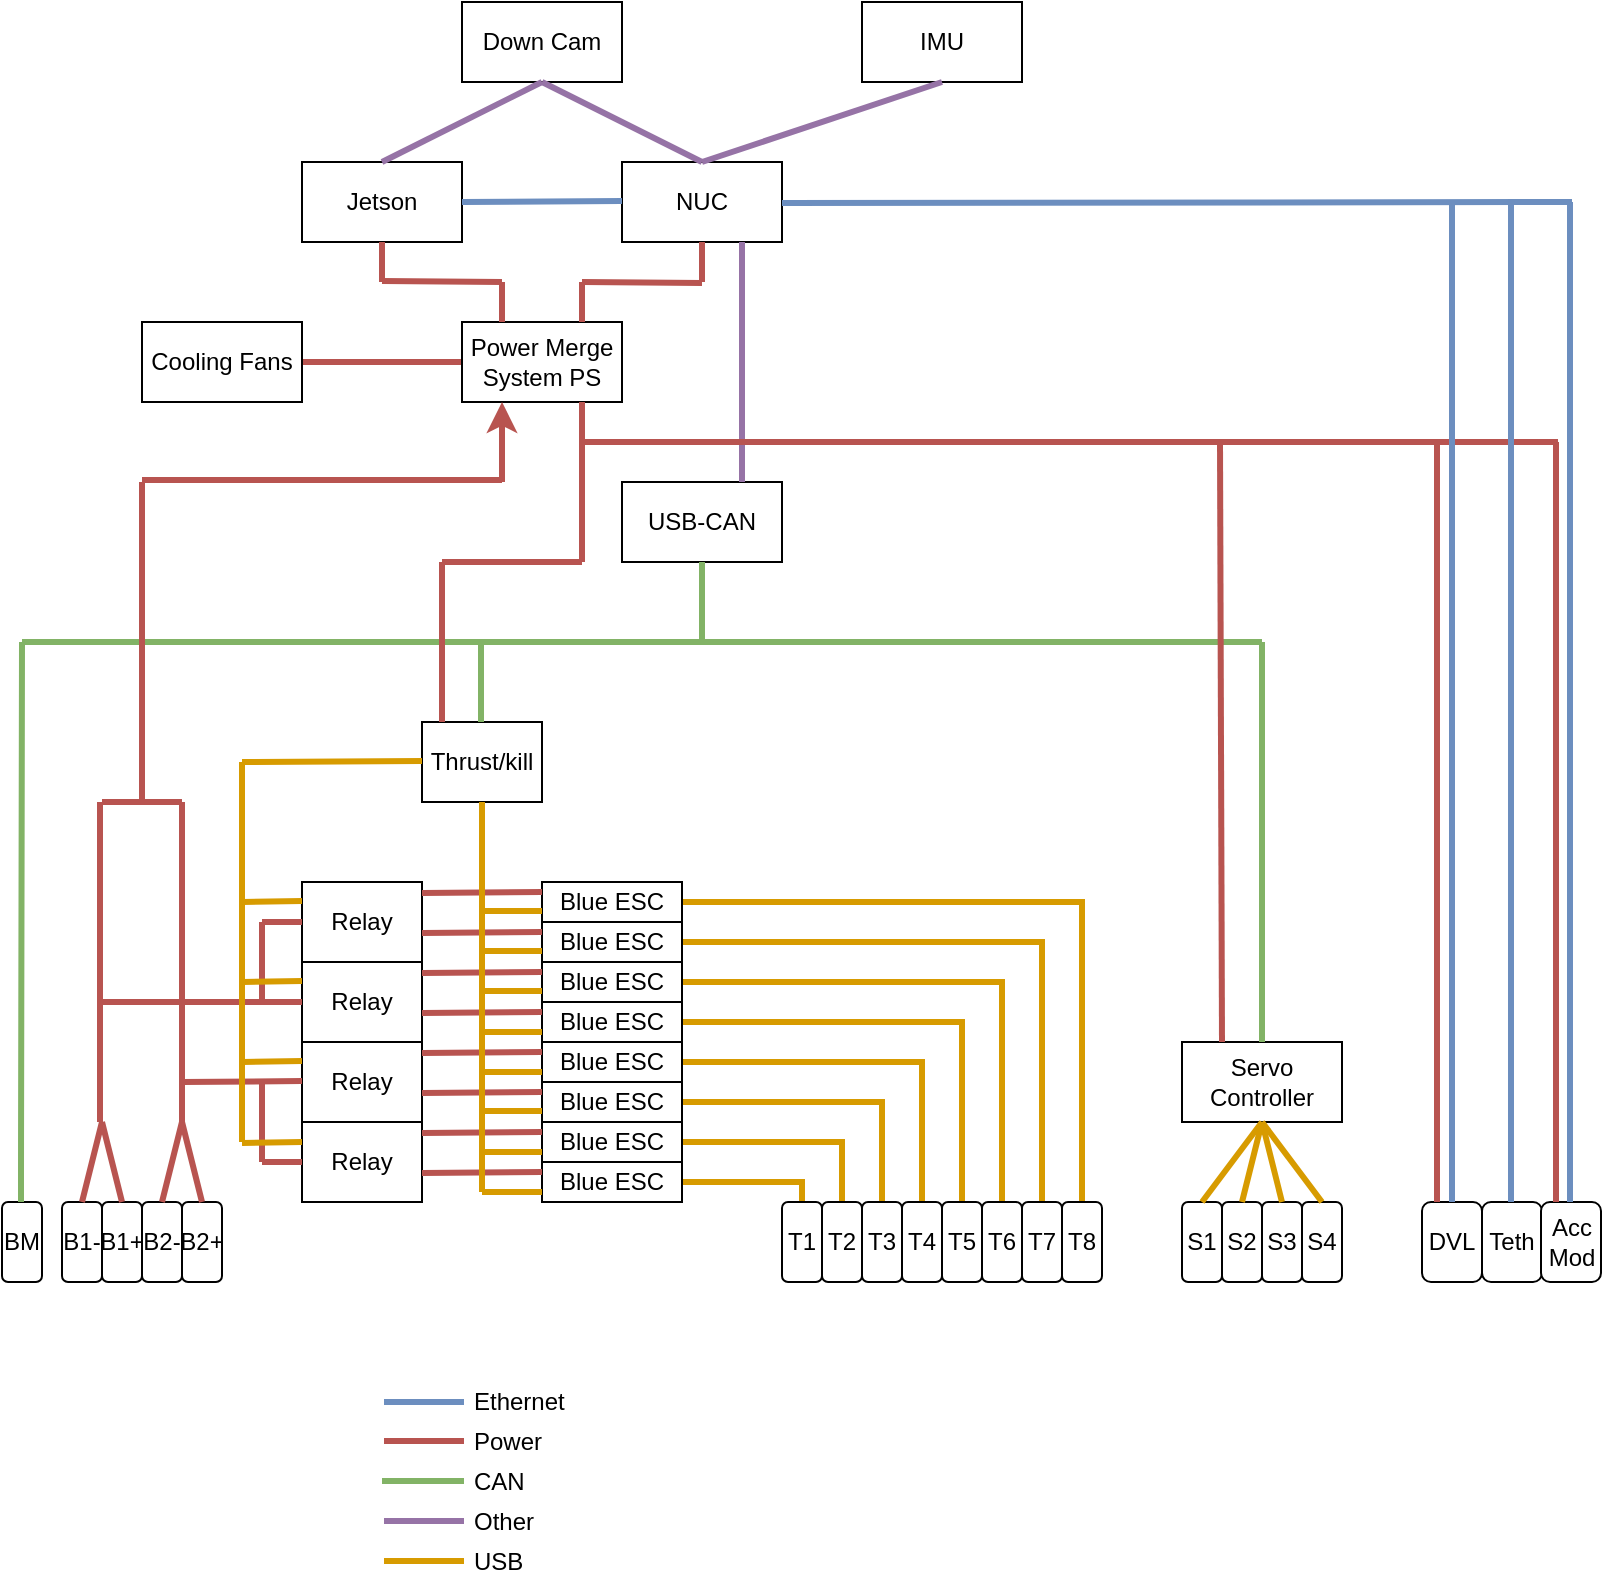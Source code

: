 <mxfile version="13.1.3" type="google"><diagram id="OiIy0upOiKyugClBiHD4" name="Page-1"><mxGraphModel dx="1422" dy="794" grid="1" gridSize="10" guides="1" tooltips="1" connect="1" arrows="1" fold="1" page="1" pageScale="1" pageWidth="850" pageHeight="1100" math="0" shadow="0"><root><mxCell id="0"/><mxCell id="1" parent="0"/><mxCell id="if-z4j4gBJ5tta3ARpab-1" value="NUC" style="rounded=0;whiteSpace=wrap;html=1;" parent="1" vertex="1"><mxGeometry x="360" y="120" width="80" height="40" as="geometry"/></mxCell><mxCell id="if-z4j4gBJ5tta3ARpab-2" value="Jetson" style="rounded=0;whiteSpace=wrap;html=1;" parent="1" vertex="1"><mxGeometry x="200" y="120" width="80" height="40" as="geometry"/></mxCell><mxCell id="if-z4j4gBJ5tta3ARpab-156" style="edgeStyle=orthogonalEdgeStyle;rounded=0;orthogonalLoop=1;jettySize=auto;html=1;exitX=0;exitY=0.5;exitDx=0;exitDy=0;entryX=1;entryY=0.5;entryDx=0;entryDy=0;endArrow=none;endFill=0;strokeWidth=3;fillColor=#f8cecc;strokeColor=#b85450;" parent="1" source="if-z4j4gBJ5tta3ARpab-3" target="if-z4j4gBJ5tta3ARpab-155" edge="1"><mxGeometry relative="1" as="geometry"/></mxCell><mxCell id="if-z4j4gBJ5tta3ARpab-3" value="Power Merge&lt;br&gt;System PS" style="rounded=0;whiteSpace=wrap;html=1;" parent="1" vertex="1"><mxGeometry x="280" y="200" width="80" height="40" as="geometry"/></mxCell><mxCell id="if-z4j4gBJ5tta3ARpab-5" value="Relay" style="rounded=0;whiteSpace=wrap;html=1;" parent="1" vertex="1"><mxGeometry x="200" y="520" width="60" height="40" as="geometry"/></mxCell><mxCell id="if-z4j4gBJ5tta3ARpab-6" value="Relay" style="rounded=0;whiteSpace=wrap;html=1;" parent="1" vertex="1"><mxGeometry x="200" y="560" width="60" height="40" as="geometry"/></mxCell><mxCell id="if-z4j4gBJ5tta3ARpab-7" value="Relay" style="rounded=0;whiteSpace=wrap;html=1;" parent="1" vertex="1"><mxGeometry x="200" y="480" width="60" height="40" as="geometry"/></mxCell><mxCell id="if-z4j4gBJ5tta3ARpab-8" value="Relay" style="rounded=0;whiteSpace=wrap;html=1;" parent="1" vertex="1"><mxGeometry x="200" y="600" width="60" height="40" as="geometry"/></mxCell><mxCell id="if-z4j4gBJ5tta3ARpab-142" style="edgeStyle=orthogonalEdgeStyle;rounded=0;orthogonalLoop=1;jettySize=auto;html=1;exitX=1;exitY=0.5;exitDx=0;exitDy=0;entryX=0.5;entryY=0;entryDx=0;entryDy=0;strokeWidth=3;endArrow=none;endFill=0;fillColor=#ffe6cc;strokeColor=#d79b00;" parent="1" source="if-z4j4gBJ5tta3ARpab-16" target="if-z4j4gBJ5tta3ARpab-47" edge="1"><mxGeometry relative="1" as="geometry"/></mxCell><mxCell id="if-z4j4gBJ5tta3ARpab-16" value="Blue ESC" style="rounded=0;whiteSpace=wrap;html=1;" parent="1" vertex="1"><mxGeometry x="320" y="480" width="70" height="20" as="geometry"/></mxCell><mxCell id="if-z4j4gBJ5tta3ARpab-17" value="IMU" style="rounded=0;whiteSpace=wrap;html=1;" parent="1" vertex="1"><mxGeometry x="480" y="40" width="80" height="40" as="geometry"/></mxCell><mxCell id="if-z4j4gBJ5tta3ARpab-18" value="Thrust/kill" style="rounded=0;whiteSpace=wrap;html=1;" parent="1" vertex="1"><mxGeometry x="260" y="400" width="60" height="40" as="geometry"/></mxCell><mxCell id="if-z4j4gBJ5tta3ARpab-19" value="USB-CAN" style="rounded=0;whiteSpace=wrap;html=1;" parent="1" vertex="1"><mxGeometry x="360" y="280" width="80" height="40" as="geometry"/></mxCell><mxCell id="if-z4j4gBJ5tta3ARpab-20" value="Servo Controller" style="rounded=0;whiteSpace=wrap;html=1;" parent="1" vertex="1"><mxGeometry x="640" y="560" width="80" height="40" as="geometry"/></mxCell><mxCell id="if-z4j4gBJ5tta3ARpab-25" value="Down Cam" style="rounded=0;whiteSpace=wrap;html=1;" parent="1" vertex="1"><mxGeometry x="280" y="40" width="80" height="40" as="geometry"/></mxCell><mxCell id="if-z4j4gBJ5tta3ARpab-26" value="B1-" style="rounded=1;whiteSpace=wrap;html=1;" parent="1" vertex="1"><mxGeometry x="80" y="640" width="20" height="40" as="geometry"/></mxCell><mxCell id="if-z4j4gBJ5tta3ARpab-27" value="B1+" style="rounded=1;whiteSpace=wrap;html=1;" parent="1" vertex="1"><mxGeometry x="100" y="640" width="20" height="40" as="geometry"/></mxCell><mxCell id="if-z4j4gBJ5tta3ARpab-28" value="B2-" style="rounded=1;whiteSpace=wrap;html=1;" parent="1" vertex="1"><mxGeometry x="120" y="640" width="20" height="40" as="geometry"/></mxCell><mxCell id="if-z4j4gBJ5tta3ARpab-29" value="B2+" style="rounded=1;whiteSpace=wrap;html=1;" parent="1" vertex="1"><mxGeometry x="140" y="640" width="20" height="40" as="geometry"/></mxCell><mxCell id="if-z4j4gBJ5tta3ARpab-143" style="edgeStyle=orthogonalEdgeStyle;rounded=0;orthogonalLoop=1;jettySize=auto;html=1;exitX=1;exitY=0.5;exitDx=0;exitDy=0;entryX=0.5;entryY=0;entryDx=0;entryDy=0;endArrow=none;endFill=0;strokeWidth=3;fillColor=#ffe6cc;strokeColor=#d79b00;" parent="1" source="if-z4j4gBJ5tta3ARpab-30" target="if-z4j4gBJ5tta3ARpab-46" edge="1"><mxGeometry relative="1" as="geometry"/></mxCell><mxCell id="if-z4j4gBJ5tta3ARpab-30" value="Blue ESC" style="rounded=0;whiteSpace=wrap;html=1;" parent="1" vertex="1"><mxGeometry x="320" y="500" width="70" height="20" as="geometry"/></mxCell><mxCell id="if-z4j4gBJ5tta3ARpab-144" style="edgeStyle=orthogonalEdgeStyle;rounded=0;orthogonalLoop=1;jettySize=auto;html=1;exitX=1;exitY=0.5;exitDx=0;exitDy=0;entryX=0.5;entryY=0;entryDx=0;entryDy=0;endArrow=none;endFill=0;strokeWidth=3;fillColor=#ffe6cc;strokeColor=#d79b00;" parent="1" source="if-z4j4gBJ5tta3ARpab-31" target="if-z4j4gBJ5tta3ARpab-45" edge="1"><mxGeometry relative="1" as="geometry"/></mxCell><mxCell id="if-z4j4gBJ5tta3ARpab-31" value="Blue ESC" style="rounded=0;whiteSpace=wrap;html=1;" parent="1" vertex="1"><mxGeometry x="320" y="520" width="70" height="20" as="geometry"/></mxCell><mxCell id="if-z4j4gBJ5tta3ARpab-145" style="edgeStyle=orthogonalEdgeStyle;rounded=0;orthogonalLoop=1;jettySize=auto;html=1;exitX=1;exitY=0.5;exitDx=0;exitDy=0;entryX=0.5;entryY=0;entryDx=0;entryDy=0;endArrow=none;endFill=0;strokeWidth=3;fillColor=#ffe6cc;strokeColor=#d79b00;" parent="1" source="if-z4j4gBJ5tta3ARpab-32" target="if-z4j4gBJ5tta3ARpab-44" edge="1"><mxGeometry relative="1" as="geometry"/></mxCell><mxCell id="if-z4j4gBJ5tta3ARpab-32" value="Blue ESC" style="rounded=0;whiteSpace=wrap;html=1;" parent="1" vertex="1"><mxGeometry x="320" y="540" width="70" height="20" as="geometry"/></mxCell><mxCell id="if-z4j4gBJ5tta3ARpab-146" style="edgeStyle=orthogonalEdgeStyle;rounded=0;orthogonalLoop=1;jettySize=auto;html=1;exitX=1;exitY=0.5;exitDx=0;exitDy=0;entryX=0.5;entryY=0;entryDx=0;entryDy=0;endArrow=none;endFill=0;strokeWidth=3;fillColor=#ffe6cc;strokeColor=#d79b00;" parent="1" source="if-z4j4gBJ5tta3ARpab-33" target="if-z4j4gBJ5tta3ARpab-43" edge="1"><mxGeometry relative="1" as="geometry"/></mxCell><mxCell id="if-z4j4gBJ5tta3ARpab-33" value="Blue ESC" style="rounded=0;whiteSpace=wrap;html=1;" parent="1" vertex="1"><mxGeometry x="320" y="560" width="70" height="20" as="geometry"/></mxCell><mxCell id="if-z4j4gBJ5tta3ARpab-147" style="edgeStyle=orthogonalEdgeStyle;rounded=0;orthogonalLoop=1;jettySize=auto;html=1;exitX=1;exitY=0.5;exitDx=0;exitDy=0;entryX=0.5;entryY=0;entryDx=0;entryDy=0;endArrow=none;endFill=0;strokeWidth=3;fillColor=#ffe6cc;strokeColor=#d79b00;" parent="1" source="if-z4j4gBJ5tta3ARpab-34" target="if-z4j4gBJ5tta3ARpab-42" edge="1"><mxGeometry relative="1" as="geometry"/></mxCell><mxCell id="if-z4j4gBJ5tta3ARpab-34" value="Blue ESC" style="rounded=0;whiteSpace=wrap;html=1;" parent="1" vertex="1"><mxGeometry x="320" y="580" width="70" height="20" as="geometry"/></mxCell><mxCell id="if-z4j4gBJ5tta3ARpab-148" style="edgeStyle=orthogonalEdgeStyle;rounded=0;orthogonalLoop=1;jettySize=auto;html=1;exitX=1;exitY=0.5;exitDx=0;exitDy=0;entryX=0.5;entryY=0;entryDx=0;entryDy=0;endArrow=none;endFill=0;strokeWidth=3;fillColor=#ffe6cc;strokeColor=#d79b00;" parent="1" source="if-z4j4gBJ5tta3ARpab-35" target="if-z4j4gBJ5tta3ARpab-41" edge="1"><mxGeometry relative="1" as="geometry"/></mxCell><mxCell id="if-z4j4gBJ5tta3ARpab-35" value="Blue ESC" style="rounded=0;whiteSpace=wrap;html=1;" parent="1" vertex="1"><mxGeometry x="320" y="600" width="70" height="20" as="geometry"/></mxCell><mxCell id="if-z4j4gBJ5tta3ARpab-149" style="edgeStyle=orthogonalEdgeStyle;rounded=0;orthogonalLoop=1;jettySize=auto;html=1;exitX=1;exitY=0.5;exitDx=0;exitDy=0;entryX=0.5;entryY=0;entryDx=0;entryDy=0;endArrow=none;endFill=0;strokeWidth=3;fillColor=#ffe6cc;strokeColor=#d79b00;" parent="1" source="if-z4j4gBJ5tta3ARpab-36" target="if-z4j4gBJ5tta3ARpab-37" edge="1"><mxGeometry relative="1" as="geometry"><Array as="points"><mxPoint x="450" y="630"/></Array></mxGeometry></mxCell><mxCell id="if-z4j4gBJ5tta3ARpab-36" value="Blue ESC" style="rounded=0;whiteSpace=wrap;html=1;" parent="1" vertex="1"><mxGeometry x="320" y="620" width="70" height="20" as="geometry"/></mxCell><mxCell id="if-z4j4gBJ5tta3ARpab-37" value="T1" style="rounded=1;whiteSpace=wrap;html=1;" parent="1" vertex="1"><mxGeometry x="440" y="640" width="20" height="40" as="geometry"/></mxCell><mxCell id="if-z4j4gBJ5tta3ARpab-41" value="T2" style="rounded=1;whiteSpace=wrap;html=1;" parent="1" vertex="1"><mxGeometry x="460" y="640" width="20" height="40" as="geometry"/></mxCell><mxCell id="if-z4j4gBJ5tta3ARpab-42" value="T3" style="rounded=1;whiteSpace=wrap;html=1;" parent="1" vertex="1"><mxGeometry x="480" y="640" width="20" height="40" as="geometry"/></mxCell><mxCell id="if-z4j4gBJ5tta3ARpab-43" value="T4" style="rounded=1;whiteSpace=wrap;html=1;" parent="1" vertex="1"><mxGeometry x="500" y="640" width="20" height="40" as="geometry"/></mxCell><mxCell id="if-z4j4gBJ5tta3ARpab-44" value="T5" style="rounded=1;whiteSpace=wrap;html=1;" parent="1" vertex="1"><mxGeometry x="520" y="640" width="20" height="40" as="geometry"/></mxCell><mxCell id="if-z4j4gBJ5tta3ARpab-45" value="T6" style="rounded=1;whiteSpace=wrap;html=1;" parent="1" vertex="1"><mxGeometry x="540" y="640" width="20" height="40" as="geometry"/></mxCell><mxCell id="if-z4j4gBJ5tta3ARpab-46" value="T7" style="rounded=1;whiteSpace=wrap;html=1;" parent="1" vertex="1"><mxGeometry x="560" y="640" width="20" height="40" as="geometry"/></mxCell><mxCell id="if-z4j4gBJ5tta3ARpab-47" value="T8" style="rounded=1;whiteSpace=wrap;html=1;" parent="1" vertex="1"><mxGeometry x="580" y="640" width="20" height="40" as="geometry"/></mxCell><mxCell id="if-z4j4gBJ5tta3ARpab-51" value="S1" style="rounded=1;whiteSpace=wrap;html=1;" parent="1" vertex="1"><mxGeometry x="640" y="640" width="20" height="40" as="geometry"/></mxCell><mxCell id="if-z4j4gBJ5tta3ARpab-52" value="S2" style="rounded=1;whiteSpace=wrap;html=1;" parent="1" vertex="1"><mxGeometry x="660" y="640" width="20" height="40" as="geometry"/></mxCell><mxCell id="if-z4j4gBJ5tta3ARpab-53" value="S3" style="rounded=1;whiteSpace=wrap;html=1;" parent="1" vertex="1"><mxGeometry x="680" y="640" width="20" height="40" as="geometry"/></mxCell><mxCell id="if-z4j4gBJ5tta3ARpab-54" value="S4" style="rounded=1;whiteSpace=wrap;html=1;" parent="1" vertex="1"><mxGeometry x="700" y="640" width="20" height="40" as="geometry"/></mxCell><mxCell id="if-z4j4gBJ5tta3ARpab-55" value="" style="endArrow=none;html=1;fillColor=#dae8fc;strokeColor=#6c8ebf;strokeWidth=3;" parent="1" edge="1"><mxGeometry width="50" height="50" relative="1" as="geometry"><mxPoint x="241" y="740" as="sourcePoint"/><mxPoint x="281" y="740" as="targetPoint"/></mxGeometry></mxCell><mxCell id="if-z4j4gBJ5tta3ARpab-58" value="" style="endArrow=none;html=1;fillColor=#f8cecc;strokeColor=#b85450;strokeWidth=3;" parent="1" edge="1"><mxGeometry width="50" height="50" relative="1" as="geometry"><mxPoint x="241" y="759.5" as="sourcePoint"/><mxPoint x="281" y="759.5" as="targetPoint"/></mxGeometry></mxCell><mxCell id="if-z4j4gBJ5tta3ARpab-59" value="" style="endArrow=none;html=1;fillColor=#ffe6cc;strokeColor=#d79b00;strokeWidth=3;" parent="1" edge="1"><mxGeometry width="50" height="50" relative="1" as="geometry"><mxPoint x="241" y="819.5" as="sourcePoint"/><mxPoint x="281" y="819.5" as="targetPoint"/></mxGeometry></mxCell><mxCell id="if-z4j4gBJ5tta3ARpab-60" value="" style="endArrow=none;html=1;fillColor=#e1d5e7;strokeColor=#9673a6;strokeWidth=3;" parent="1" edge="1"><mxGeometry width="50" height="50" relative="1" as="geometry"><mxPoint x="241" y="799.5" as="sourcePoint"/><mxPoint x="281" y="799.5" as="targetPoint"/></mxGeometry></mxCell><mxCell id="if-z4j4gBJ5tta3ARpab-61" value="" style="endArrow=none;html=1;fillColor=#dae8fc;strokeColor=#6c8ebf;strokeWidth=3;exitX=1;exitY=0.5;exitDx=0;exitDy=0;" parent="1" source="if-z4j4gBJ5tta3ARpab-2" edge="1"><mxGeometry width="50" height="50" relative="1" as="geometry"><mxPoint x="305" y="139.5" as="sourcePoint"/><mxPoint x="360" y="139.5" as="targetPoint"/></mxGeometry></mxCell><mxCell id="if-z4j4gBJ5tta3ARpab-62" value="" style="endArrow=none;html=1;fillColor=#d5e8d4;strokeColor=#82b366;strokeWidth=3;" parent="1" edge="1"><mxGeometry width="50" height="50" relative="1" as="geometry"><mxPoint x="60" y="360" as="sourcePoint"/><mxPoint x="680" y="360" as="targetPoint"/></mxGeometry></mxCell><mxCell id="if-z4j4gBJ5tta3ARpab-63" value="" style="endArrow=classic;html=1;fillColor=#f8cecc;strokeColor=#b85450;strokeWidth=3;entryX=0.25;entryY=1;entryDx=0;entryDy=0;endFill=1;" parent="1" target="if-z4j4gBJ5tta3ARpab-3" edge="1"><mxGeometry width="50" height="50" relative="1" as="geometry"><mxPoint x="300" y="280" as="sourcePoint"/><mxPoint x="305" y="270" as="targetPoint"/><Array as="points"><mxPoint x="300" y="260"/></Array></mxGeometry></mxCell><mxCell id="if-z4j4gBJ5tta3ARpab-66" value="" style="endArrow=none;html=1;fillColor=#f8cecc;strokeColor=#b85450;strokeWidth=3;entryX=0.75;entryY=1;entryDx=0;entryDy=0;" parent="1" target="if-z4j4gBJ5tta3ARpab-3" edge="1"><mxGeometry width="50" height="50" relative="1" as="geometry"><mxPoint x="340" y="320" as="sourcePoint"/><mxPoint x="335" y="299.5" as="targetPoint"/></mxGeometry></mxCell><mxCell id="if-z4j4gBJ5tta3ARpab-67" value="" style="endArrow=none;html=1;fillColor=#f8cecc;strokeColor=#b85450;strokeWidth=3;exitX=0.5;exitY=1;exitDx=0;exitDy=0;" parent="1" source="if-z4j4gBJ5tta3ARpab-2" edge="1"><mxGeometry width="50" height="50" relative="1" as="geometry"><mxPoint x="220" y="190" as="sourcePoint"/><mxPoint x="240" y="180" as="targetPoint"/></mxGeometry></mxCell><mxCell id="if-z4j4gBJ5tta3ARpab-68" value="" style="endArrow=none;html=1;fillColor=#f8cecc;strokeColor=#b85450;strokeWidth=3;" parent="1" edge="1"><mxGeometry width="50" height="50" relative="1" as="geometry"><mxPoint x="240" y="179.5" as="sourcePoint"/><mxPoint x="300" y="180" as="targetPoint"/></mxGeometry></mxCell><mxCell id="if-z4j4gBJ5tta3ARpab-69" value="" style="endArrow=none;html=1;fillColor=#f8cecc;strokeColor=#b85450;strokeWidth=3;exitX=0.5;exitY=1;exitDx=0;exitDy=0;" parent="1" edge="1"><mxGeometry width="50" height="50" relative="1" as="geometry"><mxPoint x="300" y="180" as="sourcePoint"/><mxPoint x="300" y="200" as="targetPoint"/><Array as="points"><mxPoint x="300" y="190"/></Array></mxGeometry></mxCell><mxCell id="if-z4j4gBJ5tta3ARpab-70" value="" style="endArrow=none;html=1;fillColor=#f8cecc;strokeColor=#b85450;strokeWidth=3;exitX=0.5;exitY=1;exitDx=0;exitDy=0;" parent="1" edge="1"><mxGeometry width="50" height="50" relative="1" as="geometry"><mxPoint x="400" y="160" as="sourcePoint"/><mxPoint x="400" y="180" as="targetPoint"/></mxGeometry></mxCell><mxCell id="if-z4j4gBJ5tta3ARpab-71" value="" style="endArrow=none;html=1;fillColor=#f8cecc;strokeColor=#b85450;strokeWidth=3;" parent="1" edge="1"><mxGeometry width="50" height="50" relative="1" as="geometry"><mxPoint x="340" y="180" as="sourcePoint"/><mxPoint x="400" y="180.5" as="targetPoint"/></mxGeometry></mxCell><mxCell id="if-z4j4gBJ5tta3ARpab-72" value="" style="endArrow=none;html=1;fillColor=#f8cecc;strokeColor=#b85450;strokeWidth=3;exitX=0.5;exitY=1;exitDx=0;exitDy=0;" parent="1" edge="1"><mxGeometry width="50" height="50" relative="1" as="geometry"><mxPoint x="340" y="180" as="sourcePoint"/><mxPoint x="340" y="200" as="targetPoint"/><Array as="points"><mxPoint x="340" y="190"/></Array></mxGeometry></mxCell><mxCell id="if-z4j4gBJ5tta3ARpab-73" value="" style="endArrow=none;html=1;fillColor=#e1d5e7;strokeColor=#9673a6;strokeWidth=3;exitX=0.5;exitY=0;exitDx=0;exitDy=0;" parent="1" source="if-z4j4gBJ5tta3ARpab-2" edge="1"><mxGeometry width="50" height="50" relative="1" as="geometry"><mxPoint x="320" y="100" as="sourcePoint"/><mxPoint x="320" y="80" as="targetPoint"/></mxGeometry></mxCell><mxCell id="if-z4j4gBJ5tta3ARpab-74" value="" style="endArrow=none;html=1;fillColor=#e1d5e7;strokeColor=#9673a6;strokeWidth=3;entryX=0.5;entryY=0;entryDx=0;entryDy=0;exitX=0.5;exitY=1;exitDx=0;exitDy=0;" parent="1" source="if-z4j4gBJ5tta3ARpab-25" target="if-z4j4gBJ5tta3ARpab-1" edge="1"><mxGeometry width="50" height="50" relative="1" as="geometry"><mxPoint x="330" y="110" as="sourcePoint"/><mxPoint x="385" y="110" as="targetPoint"/></mxGeometry></mxCell><mxCell id="if-z4j4gBJ5tta3ARpab-75" value="" style="endArrow=none;html=1;fillColor=#e1d5e7;strokeColor=#9673a6;strokeWidth=3;exitX=0.5;exitY=1;exitDx=0;exitDy=0;" parent="1" source="if-z4j4gBJ5tta3ARpab-17" edge="1"><mxGeometry width="50" height="50" relative="1" as="geometry"><mxPoint x="560" y="120" as="sourcePoint"/><mxPoint x="400" y="120" as="targetPoint"/></mxGeometry></mxCell><mxCell id="if-z4j4gBJ5tta3ARpab-76" value="" style="endArrow=none;html=1;fillColor=#e1d5e7;strokeColor=#9673a6;strokeWidth=3;entryX=0.75;entryY=1;entryDx=0;entryDy=0;exitX=0.75;exitY=0;exitDx=0;exitDy=0;" parent="1" source="if-z4j4gBJ5tta3ARpab-19" target="if-z4j4gBJ5tta3ARpab-1" edge="1"><mxGeometry width="50" height="50" relative="1" as="geometry"><mxPoint x="260" y="310" as="sourcePoint"/><mxPoint x="315" y="310" as="targetPoint"/></mxGeometry></mxCell><mxCell id="if-z4j4gBJ5tta3ARpab-78" value="" style="endArrow=none;html=1;fillColor=#f8cecc;strokeColor=#b85450;strokeWidth=3;" parent="1" edge="1"><mxGeometry width="50" height="50" relative="1" as="geometry"><mxPoint x="120" y="279" as="sourcePoint"/><mxPoint x="300" y="279" as="targetPoint"/></mxGeometry></mxCell><mxCell id="if-z4j4gBJ5tta3ARpab-79" value="" style="endArrow=none;html=1;fillColor=#f8cecc;strokeColor=#b85450;strokeWidth=3;" parent="1" edge="1"><mxGeometry width="50" height="50" relative="1" as="geometry"><mxPoint x="120" y="280" as="sourcePoint"/><mxPoint x="120" y="440" as="targetPoint"/></mxGeometry></mxCell><mxCell id="if-z4j4gBJ5tta3ARpab-80" value="" style="endArrow=none;html=1;fillColor=#f8cecc;strokeColor=#b85450;strokeWidth=3;exitX=0.5;exitY=0;exitDx=0;exitDy=0;" parent="1" source="if-z4j4gBJ5tta3ARpab-29" edge="1"><mxGeometry width="50" height="50" relative="1" as="geometry"><mxPoint x="35" y="549" as="sourcePoint"/><mxPoint x="140" y="600" as="targetPoint"/></mxGeometry></mxCell><mxCell id="if-z4j4gBJ5tta3ARpab-81" value="" style="endArrow=none;html=1;fillColor=#f8cecc;strokeColor=#b85450;strokeWidth=3;exitX=0.5;exitY=0;exitDx=0;exitDy=0;" parent="1" source="if-z4j4gBJ5tta3ARpab-28" edge="1"><mxGeometry width="50" height="50" relative="1" as="geometry"><mxPoint x="45" y="559" as="sourcePoint"/><mxPoint x="140" y="600" as="targetPoint"/></mxGeometry></mxCell><mxCell id="if-z4j4gBJ5tta3ARpab-82" value="" style="endArrow=none;html=1;fillColor=#f8cecc;strokeColor=#b85450;strokeWidth=3;exitX=0.5;exitY=0;exitDx=0;exitDy=0;" parent="1" source="if-z4j4gBJ5tta3ARpab-27" edge="1"><mxGeometry width="50" height="50" relative="1" as="geometry"><mxPoint x="55" y="569" as="sourcePoint"/><mxPoint x="100" y="600" as="targetPoint"/></mxGeometry></mxCell><mxCell id="if-z4j4gBJ5tta3ARpab-83" value="" style="endArrow=none;html=1;fillColor=#f8cecc;strokeColor=#b85450;strokeWidth=3;exitX=0.5;exitY=0;exitDx=0;exitDy=0;" parent="1" source="if-z4j4gBJ5tta3ARpab-26" edge="1"><mxGeometry width="50" height="50" relative="1" as="geometry"><mxPoint x="65" y="579" as="sourcePoint"/><mxPoint x="100" y="600" as="targetPoint"/></mxGeometry></mxCell><mxCell id="if-z4j4gBJ5tta3ARpab-85" value="" style="endArrow=none;html=1;fillColor=#d5e8d4;strokeColor=#82b366;strokeWidth=3;" parent="1" edge="1"><mxGeometry width="50" height="50" relative="1" as="geometry"><mxPoint x="400" y="320" as="sourcePoint"/><mxPoint x="400" y="360" as="targetPoint"/></mxGeometry></mxCell><mxCell id="if-z4j4gBJ5tta3ARpab-86" value="" style="endArrow=none;html=1;fillColor=#d5e8d4;strokeColor=#82b366;strokeWidth=3;" parent="1" edge="1"><mxGeometry width="50" height="50" relative="1" as="geometry"><mxPoint x="289.5" y="360" as="sourcePoint"/><mxPoint x="289.5" y="400" as="targetPoint"/><Array as="points"><mxPoint x="289.5" y="380"/></Array></mxGeometry></mxCell><mxCell id="if-z4j4gBJ5tta3ARpab-87" value="" style="endArrow=none;html=1;fillColor=#d5e8d4;strokeColor=#82b366;strokeWidth=3;entryX=0.5;entryY=0;entryDx=0;entryDy=0;" parent="1" target="if-z4j4gBJ5tta3ARpab-20" edge="1"><mxGeometry width="50" height="50" relative="1" as="geometry"><mxPoint x="680" y="360" as="sourcePoint"/><mxPoint x="680" y="400" as="targetPoint"/></mxGeometry></mxCell><mxCell id="if-z4j4gBJ5tta3ARpab-88" value="" style="endArrow=none;html=1;fillColor=#ffe6cc;strokeColor=#d79b00;strokeWidth=3;entryX=0.5;entryY=0;entryDx=0;entryDy=0;exitX=0.5;exitY=1;exitDx=0;exitDy=0;" parent="1" source="if-z4j4gBJ5tta3ARpab-20" target="if-z4j4gBJ5tta3ARpab-54" edge="1"><mxGeometry width="50" height="50" relative="1" as="geometry"><mxPoint x="740" y="350" as="sourcePoint"/><mxPoint x="795" y="350" as="targetPoint"/></mxGeometry></mxCell><mxCell id="if-z4j4gBJ5tta3ARpab-89" value="" style="endArrow=none;html=1;fillColor=#ffe6cc;strokeColor=#d79b00;strokeWidth=3;entryX=0.5;entryY=0;entryDx=0;entryDy=0;exitX=0.5;exitY=1;exitDx=0;exitDy=0;" parent="1" source="if-z4j4gBJ5tta3ARpab-20" target="if-z4j4gBJ5tta3ARpab-53" edge="1"><mxGeometry width="50" height="50" relative="1" as="geometry"><mxPoint x="750" y="360" as="sourcePoint"/><mxPoint x="805" y="360" as="targetPoint"/></mxGeometry></mxCell><mxCell id="if-z4j4gBJ5tta3ARpab-90" value="" style="endArrow=none;html=1;fillColor=#ffe6cc;strokeColor=#d79b00;strokeWidth=3;entryX=0.5;entryY=0;entryDx=0;entryDy=0;exitX=0.5;exitY=1;exitDx=0;exitDy=0;" parent="1" source="if-z4j4gBJ5tta3ARpab-20" target="if-z4j4gBJ5tta3ARpab-52" edge="1"><mxGeometry width="50" height="50" relative="1" as="geometry"><mxPoint x="760" y="370" as="sourcePoint"/><mxPoint x="815" y="370" as="targetPoint"/></mxGeometry></mxCell><mxCell id="if-z4j4gBJ5tta3ARpab-91" value="" style="endArrow=none;html=1;fillColor=#ffe6cc;strokeColor=#d79b00;strokeWidth=3;entryX=0.5;entryY=1;entryDx=0;entryDy=0;exitX=0.5;exitY=0;exitDx=0;exitDy=0;" parent="1" source="if-z4j4gBJ5tta3ARpab-51" target="if-z4j4gBJ5tta3ARpab-20" edge="1"><mxGeometry width="50" height="50" relative="1" as="geometry"><mxPoint x="770" y="380" as="sourcePoint"/><mxPoint x="825" y="380" as="targetPoint"/></mxGeometry></mxCell><mxCell id="if-z4j4gBJ5tta3ARpab-92" value="" style="endArrow=none;html=1;fillColor=#f8cecc;strokeColor=#b85450;strokeWidth=3;" parent="1" edge="1"><mxGeometry width="50" height="50" relative="1" as="geometry"><mxPoint x="340" y="320" as="sourcePoint"/><mxPoint x="270" y="320" as="targetPoint"/></mxGeometry></mxCell><mxCell id="if-z4j4gBJ5tta3ARpab-93" value="" style="endArrow=none;html=1;fillColor=#f8cecc;strokeColor=#b85450;strokeWidth=3;entryX=0.75;entryY=1;entryDx=0;entryDy=0;" parent="1" edge="1"><mxGeometry width="50" height="50" relative="1" as="geometry"><mxPoint x="270" y="400" as="sourcePoint"/><mxPoint x="270" y="320" as="targetPoint"/></mxGeometry></mxCell><mxCell id="if-z4j4gBJ5tta3ARpab-94" value="" style="endArrow=none;html=1;fillColor=#f8cecc;strokeColor=#b85450;strokeWidth=3;" parent="1" edge="1"><mxGeometry width="50" height="50" relative="1" as="geometry"><mxPoint x="828" y="260" as="sourcePoint"/><mxPoint x="340" y="260" as="targetPoint"/></mxGeometry></mxCell><mxCell id="if-z4j4gBJ5tta3ARpab-95" value="" style="endArrow=none;html=1;fillColor=#f8cecc;strokeColor=#b85450;strokeWidth=3;entryX=0.75;entryY=1;entryDx=0;entryDy=0;exitX=0.25;exitY=0;exitDx=0;exitDy=0;" parent="1" source="if-z4j4gBJ5tta3ARpab-20" edge="1"><mxGeometry width="50" height="50" relative="1" as="geometry"><mxPoint x="659" y="340" as="sourcePoint"/><mxPoint x="659" y="260" as="targetPoint"/></mxGeometry></mxCell><mxCell id="if-z4j4gBJ5tta3ARpab-100" value="" style="endArrow=none;html=1;fillColor=#f8cecc;strokeColor=#b85450;strokeWidth=3;" parent="1" edge="1"><mxGeometry width="50" height="50" relative="1" as="geometry"><mxPoint x="140" y="440" as="sourcePoint"/><mxPoint x="140" y="600" as="targetPoint"/></mxGeometry></mxCell><mxCell id="if-z4j4gBJ5tta3ARpab-101" value="" style="endArrow=none;html=1;fillColor=#f8cecc;strokeColor=#b85450;strokeWidth=3;" parent="1" edge="1"><mxGeometry width="50" height="50" relative="1" as="geometry"><mxPoint x="99" y="440" as="sourcePoint"/><mxPoint x="99" y="600" as="targetPoint"/></mxGeometry></mxCell><mxCell id="if-z4j4gBJ5tta3ARpab-102" value="" style="endArrow=none;html=1;fillColor=#f8cecc;strokeColor=#b85450;strokeWidth=3;" parent="1" edge="1"><mxGeometry width="50" height="50" relative="1" as="geometry"><mxPoint x="140" y="440" as="sourcePoint"/><mxPoint x="100" y="440" as="targetPoint"/></mxGeometry></mxCell><mxCell id="if-z4j4gBJ5tta3ARpab-103" value="" style="endArrow=none;html=1;fillColor=#f8cecc;strokeColor=#b85450;strokeWidth=3;" parent="1" edge="1"><mxGeometry width="50" height="50" relative="1" as="geometry"><mxPoint x="200" y="620" as="sourcePoint"/><mxPoint x="180" y="620" as="targetPoint"/></mxGeometry></mxCell><mxCell id="if-z4j4gBJ5tta3ARpab-104" value="" style="endArrow=none;html=1;fillColor=#f8cecc;strokeColor=#b85450;strokeWidth=3;" parent="1" edge="1"><mxGeometry width="50" height="50" relative="1" as="geometry"><mxPoint x="200" y="579.5" as="sourcePoint"/><mxPoint x="140" y="580" as="targetPoint"/></mxGeometry></mxCell><mxCell id="if-z4j4gBJ5tta3ARpab-105" value="" style="endArrow=none;html=1;fillColor=#f8cecc;strokeColor=#b85450;strokeWidth=3;exitX=0;exitY=0.5;exitDx=0;exitDy=0;" parent="1" source="if-z4j4gBJ5tta3ARpab-5" edge="1"><mxGeometry width="50" height="50" relative="1" as="geometry"><mxPoint x="245" y="429.5" as="sourcePoint"/><mxPoint x="100" y="540" as="targetPoint"/></mxGeometry></mxCell><mxCell id="if-z4j4gBJ5tta3ARpab-106" value="" style="endArrow=none;html=1;fillColor=#f8cecc;strokeColor=#b85450;strokeWidth=3;exitX=0;exitY=0.5;exitDx=0;exitDy=0;" parent="1" source="if-z4j4gBJ5tta3ARpab-7" edge="1"><mxGeometry width="50" height="50" relative="1" as="geometry"><mxPoint x="255" y="439.5" as="sourcePoint"/><mxPoint x="180" y="500" as="targetPoint"/></mxGeometry></mxCell><mxCell id="if-z4j4gBJ5tta3ARpab-107" value="" style="endArrow=none;html=1;fillColor=#f8cecc;strokeColor=#b85450;strokeWidth=3;" parent="1" edge="1"><mxGeometry width="50" height="50" relative="1" as="geometry"><mxPoint x="180" y="540" as="sourcePoint"/><mxPoint x="180" y="500" as="targetPoint"/></mxGeometry></mxCell><mxCell id="if-z4j4gBJ5tta3ARpab-108" value="" style="endArrow=none;html=1;fillColor=#f8cecc;strokeColor=#b85450;strokeWidth=3;" parent="1" edge="1"><mxGeometry width="50" height="50" relative="1" as="geometry"><mxPoint x="180" y="620" as="sourcePoint"/><mxPoint x="180" y="580" as="targetPoint"/></mxGeometry></mxCell><mxCell id="if-z4j4gBJ5tta3ARpab-109" value="" style="endArrow=none;html=1;fillColor=#f8cecc;strokeColor=#b85450;strokeWidth=3;" parent="1" edge="1"><mxGeometry width="50" height="50" relative="1" as="geometry"><mxPoint x="320" y="625" as="sourcePoint"/><mxPoint x="260" y="625.5" as="targetPoint"/></mxGeometry></mxCell><mxCell id="if-z4j4gBJ5tta3ARpab-110" value="" style="endArrow=none;html=1;fillColor=#f8cecc;strokeColor=#b85450;strokeWidth=3;" parent="1" edge="1"><mxGeometry width="50" height="50" relative="1" as="geometry"><mxPoint x="320" y="585" as="sourcePoint"/><mxPoint x="260" y="585.5" as="targetPoint"/></mxGeometry></mxCell><mxCell id="if-z4j4gBJ5tta3ARpab-111" value="" style="endArrow=none;html=1;fillColor=#f8cecc;strokeColor=#b85450;strokeWidth=3;" parent="1" edge="1"><mxGeometry width="50" height="50" relative="1" as="geometry"><mxPoint x="320" y="565" as="sourcePoint"/><mxPoint x="260" y="565.5" as="targetPoint"/></mxGeometry></mxCell><mxCell id="if-z4j4gBJ5tta3ARpab-112" value="" style="endArrow=none;html=1;fillColor=#f8cecc;strokeColor=#b85450;strokeWidth=3;" parent="1" edge="1"><mxGeometry width="50" height="50" relative="1" as="geometry"><mxPoint x="320" y="545" as="sourcePoint"/><mxPoint x="260" y="545.5" as="targetPoint"/></mxGeometry></mxCell><mxCell id="if-z4j4gBJ5tta3ARpab-113" value="" style="endArrow=none;html=1;fillColor=#f8cecc;strokeColor=#b85450;strokeWidth=3;" parent="1" edge="1"><mxGeometry width="50" height="50" relative="1" as="geometry"><mxPoint x="320" y="525" as="sourcePoint"/><mxPoint x="260" y="525.5" as="targetPoint"/></mxGeometry></mxCell><mxCell id="if-z4j4gBJ5tta3ARpab-114" value="" style="endArrow=none;html=1;fillColor=#f8cecc;strokeColor=#b85450;strokeWidth=3;" parent="1" edge="1"><mxGeometry width="50" height="50" relative="1" as="geometry"><mxPoint x="320" y="505" as="sourcePoint"/><mxPoint x="260" y="505.5" as="targetPoint"/></mxGeometry></mxCell><mxCell id="if-z4j4gBJ5tta3ARpab-115" value="" style="endArrow=none;html=1;fillColor=#f8cecc;strokeColor=#b85450;strokeWidth=3;" parent="1" edge="1"><mxGeometry width="50" height="50" relative="1" as="geometry"><mxPoint x="320" y="485" as="sourcePoint"/><mxPoint x="260" y="485.5" as="targetPoint"/></mxGeometry></mxCell><mxCell id="if-z4j4gBJ5tta3ARpab-116" value="" style="endArrow=none;html=1;fillColor=#f8cecc;strokeColor=#b85450;strokeWidth=3;" parent="1" edge="1"><mxGeometry width="50" height="50" relative="1" as="geometry"><mxPoint x="320" y="605" as="sourcePoint"/><mxPoint x="260" y="605.5" as="targetPoint"/></mxGeometry></mxCell><mxCell id="if-z4j4gBJ5tta3ARpab-119" value="" style="endArrow=none;html=1;fillColor=#ffe6cc;strokeColor=#d79b00;strokeWidth=3;" parent="1" edge="1"><mxGeometry width="50" height="50" relative="1" as="geometry"><mxPoint x="170" y="610" as="sourcePoint"/><mxPoint x="170" y="420" as="targetPoint"/></mxGeometry></mxCell><mxCell id="if-z4j4gBJ5tta3ARpab-120" value="" style="endArrow=none;html=1;fillColor=#ffe6cc;strokeColor=#d79b00;strokeWidth=3;" parent="1" edge="1"><mxGeometry width="50" height="50" relative="1" as="geometry"><mxPoint x="170" y="420" as="sourcePoint"/><mxPoint x="260" y="419.5" as="targetPoint"/></mxGeometry></mxCell><mxCell id="if-z4j4gBJ5tta3ARpab-121" value="" style="endArrow=none;html=1;fillColor=#ffe6cc;strokeColor=#d79b00;strokeWidth=3;" parent="1" edge="1"><mxGeometry width="50" height="50" relative="1" as="geometry"><mxPoint x="170" y="610.5" as="sourcePoint"/><mxPoint x="200" y="610" as="targetPoint"/></mxGeometry></mxCell><mxCell id="if-z4j4gBJ5tta3ARpab-122" value="" style="endArrow=none;html=1;fillColor=#ffe6cc;strokeColor=#d79b00;strokeWidth=3;" parent="1" edge="1"><mxGeometry width="50" height="50" relative="1" as="geometry"><mxPoint x="170" y="490" as="sourcePoint"/><mxPoint x="200" y="489.5" as="targetPoint"/></mxGeometry></mxCell><mxCell id="if-z4j4gBJ5tta3ARpab-123" value="" style="endArrow=none;html=1;fillColor=#ffe6cc;strokeColor=#d79b00;strokeWidth=3;" parent="1" edge="1"><mxGeometry width="50" height="50" relative="1" as="geometry"><mxPoint x="170" y="530" as="sourcePoint"/><mxPoint x="200" y="529.5" as="targetPoint"/></mxGeometry></mxCell><mxCell id="if-z4j4gBJ5tta3ARpab-124" value="" style="endArrow=none;html=1;fillColor=#ffe6cc;strokeColor=#d79b00;strokeWidth=3;" parent="1" edge="1"><mxGeometry width="50" height="50" relative="1" as="geometry"><mxPoint x="170" y="570" as="sourcePoint"/><mxPoint x="200" y="569.5" as="targetPoint"/></mxGeometry></mxCell><mxCell id="if-z4j4gBJ5tta3ARpab-125" value="" style="endArrow=none;html=1;fillColor=#ffe6cc;strokeColor=#d79b00;strokeWidth=3;" parent="1" edge="1"><mxGeometry width="50" height="50" relative="1" as="geometry"><mxPoint x="290" y="494.5" as="sourcePoint"/><mxPoint x="320" y="494.5" as="targetPoint"/></mxGeometry></mxCell><mxCell id="if-z4j4gBJ5tta3ARpab-126" value="" style="endArrow=none;html=1;fillColor=#ffe6cc;strokeColor=#d79b00;strokeWidth=3;" parent="1" edge="1"><mxGeometry width="50" height="50" relative="1" as="geometry"><mxPoint x="290" y="635" as="sourcePoint"/><mxPoint x="290" y="440" as="targetPoint"/></mxGeometry></mxCell><mxCell id="if-z4j4gBJ5tta3ARpab-127" value="" style="endArrow=none;html=1;fillColor=#ffe6cc;strokeColor=#d79b00;strokeWidth=3;" parent="1" edge="1"><mxGeometry width="50" height="50" relative="1" as="geometry"><mxPoint x="290" y="635" as="sourcePoint"/><mxPoint x="320" y="635" as="targetPoint"/></mxGeometry></mxCell><mxCell id="if-z4j4gBJ5tta3ARpab-128" value="" style="endArrow=none;html=1;fillColor=#ffe6cc;strokeColor=#d79b00;strokeWidth=3;" parent="1" edge="1"><mxGeometry width="50" height="50" relative="1" as="geometry"><mxPoint x="290" y="615" as="sourcePoint"/><mxPoint x="320" y="615" as="targetPoint"/></mxGeometry></mxCell><mxCell id="if-z4j4gBJ5tta3ARpab-129" value="" style="endArrow=none;html=1;fillColor=#ffe6cc;strokeColor=#d79b00;strokeWidth=3;" parent="1" edge="1"><mxGeometry width="50" height="50" relative="1" as="geometry"><mxPoint x="290" y="594.5" as="sourcePoint"/><mxPoint x="320" y="594.5" as="targetPoint"/></mxGeometry></mxCell><mxCell id="if-z4j4gBJ5tta3ARpab-130" value="" style="endArrow=none;html=1;fillColor=#ffe6cc;strokeColor=#d79b00;strokeWidth=3;" parent="1" edge="1"><mxGeometry width="50" height="50" relative="1" as="geometry"><mxPoint x="290" y="575" as="sourcePoint"/><mxPoint x="320" y="575" as="targetPoint"/></mxGeometry></mxCell><mxCell id="if-z4j4gBJ5tta3ARpab-131" value="" style="endArrow=none;html=1;fillColor=#ffe6cc;strokeColor=#d79b00;strokeWidth=3;" parent="1" edge="1"><mxGeometry width="50" height="50" relative="1" as="geometry"><mxPoint x="290" y="555" as="sourcePoint"/><mxPoint x="320" y="555" as="targetPoint"/></mxGeometry></mxCell><mxCell id="if-z4j4gBJ5tta3ARpab-132" value="" style="endArrow=none;html=1;fillColor=#ffe6cc;strokeColor=#d79b00;strokeWidth=3;" parent="1" edge="1"><mxGeometry width="50" height="50" relative="1" as="geometry"><mxPoint x="290" y="534.5" as="sourcePoint"/><mxPoint x="320" y="534.5" as="targetPoint"/></mxGeometry></mxCell><mxCell id="if-z4j4gBJ5tta3ARpab-133" value="" style="endArrow=none;html=1;fillColor=#ffe6cc;strokeColor=#d79b00;strokeWidth=3;" parent="1" edge="1"><mxGeometry width="50" height="50" relative="1" as="geometry"><mxPoint x="290" y="514.5" as="sourcePoint"/><mxPoint x="320" y="514.5" as="targetPoint"/></mxGeometry></mxCell><mxCell id="if-z4j4gBJ5tta3ARpab-135" value="DVL" style="rounded=1;whiteSpace=wrap;html=1;" parent="1" vertex="1"><mxGeometry x="760" y="640" width="30" height="40" as="geometry"/></mxCell><mxCell id="if-z4j4gBJ5tta3ARpab-136" value="Teth" style="rounded=1;whiteSpace=wrap;html=1;" parent="1" vertex="1"><mxGeometry x="790" y="640" width="30" height="40" as="geometry"/></mxCell><mxCell id="if-z4j4gBJ5tta3ARpab-137" value="" style="endArrow=none;html=1;fillColor=#dae8fc;strokeColor=#6c8ebf;strokeWidth=3;exitX=1;exitY=0.5;exitDx=0;exitDy=0;" parent="1" edge="1"><mxGeometry width="50" height="50" relative="1" as="geometry"><mxPoint x="440" y="140.5" as="sourcePoint"/><mxPoint x="835" y="140" as="targetPoint"/></mxGeometry></mxCell><mxCell id="if-z4j4gBJ5tta3ARpab-138" value="" style="endArrow=none;html=1;fillColor=#dae8fc;strokeColor=#6c8ebf;strokeWidth=3;exitX=0.5;exitY=0;exitDx=0;exitDy=0;" parent="1" source="if-z4j4gBJ5tta3ARpab-135" edge="1"><mxGeometry width="50" height="50" relative="1" as="geometry"><mxPoint x="730" y="530.5" as="sourcePoint"/><mxPoint x="775" y="140" as="targetPoint"/></mxGeometry></mxCell><mxCell id="if-z4j4gBJ5tta3ARpab-139" value="" style="endArrow=none;html=1;fillColor=#dae8fc;strokeColor=#6c8ebf;strokeWidth=3;exitX=0.5;exitY=0;exitDx=0;exitDy=0;" parent="1" edge="1"><mxGeometry width="50" height="50" relative="1" as="geometry"><mxPoint x="804.5" y="640" as="sourcePoint"/><mxPoint x="804.5" y="140" as="targetPoint"/></mxGeometry></mxCell><mxCell id="if-z4j4gBJ5tta3ARpab-140" value="Acc&lt;br&gt;Mod" style="rounded=1;whiteSpace=wrap;html=1;" parent="1" vertex="1"><mxGeometry x="819.5" y="640" width="30" height="40" as="geometry"/></mxCell><mxCell id="if-z4j4gBJ5tta3ARpab-141" value="" style="endArrow=none;html=1;fillColor=#dae8fc;strokeColor=#6c8ebf;strokeWidth=3;exitX=0.5;exitY=0;exitDx=0;exitDy=0;" parent="1" edge="1"><mxGeometry width="50" height="50" relative="1" as="geometry"><mxPoint x="834" y="640" as="sourcePoint"/><mxPoint x="834" y="140" as="targetPoint"/></mxGeometry></mxCell><mxCell id="if-z4j4gBJ5tta3ARpab-153" value="" style="endArrow=none;html=1;fillColor=#f8cecc;strokeColor=#b85450;strokeWidth=3;exitX=0.25;exitY=0;exitDx=0;exitDy=0;" parent="1" source="if-z4j4gBJ5tta3ARpab-135" edge="1"><mxGeometry width="50" height="50" relative="1" as="geometry"><mxPoint x="771" y="640" as="sourcePoint"/><mxPoint x="767.5" y="260" as="targetPoint"/></mxGeometry></mxCell><mxCell id="if-z4j4gBJ5tta3ARpab-154" value="" style="endArrow=none;html=1;fillColor=#f8cecc;strokeColor=#b85450;strokeWidth=3;exitX=0.25;exitY=0;exitDx=0;exitDy=0;" parent="1" source="if-z4j4gBJ5tta3ARpab-140" edge="1"><mxGeometry width="50" height="50" relative="1" as="geometry"><mxPoint x="831" y="640" as="sourcePoint"/><mxPoint x="827" y="260" as="targetPoint"/></mxGeometry></mxCell><mxCell id="if-z4j4gBJ5tta3ARpab-155" value="Cooling Fans" style="rounded=0;whiteSpace=wrap;html=1;" parent="1" vertex="1"><mxGeometry x="120" y="200" width="80" height="40" as="geometry"/></mxCell><mxCell id="if-z4j4gBJ5tta3ARpab-157" value="BM" style="rounded=1;whiteSpace=wrap;html=1;" parent="1" vertex="1"><mxGeometry x="50" y="640" width="20" height="40" as="geometry"/></mxCell><mxCell id="if-z4j4gBJ5tta3ARpab-159" value="" style="endArrow=none;html=1;fillColor=#d5e8d4;strokeColor=#82b366;strokeWidth=3;" parent="1" edge="1"><mxGeometry width="50" height="50" relative="1" as="geometry"><mxPoint x="60" y="360" as="sourcePoint"/><mxPoint x="59.5" y="640" as="targetPoint"/><Array as="points"><mxPoint x="59.5" y="620"/></Array></mxGeometry></mxCell><mxCell id="if-z4j4gBJ5tta3ARpab-160" value="" style="endArrow=none;html=1;fillColor=#d5e8d4;strokeColor=#82b366;strokeWidth=3;" parent="1" edge="1"><mxGeometry width="50" height="50" relative="1" as="geometry"><mxPoint x="240" y="779.5" as="sourcePoint"/><mxPoint x="281" y="779.5" as="targetPoint"/><Array as="points"/></mxGeometry></mxCell><mxCell id="if-z4j4gBJ5tta3ARpab-161" value="Ethernet" style="text;html=1;resizable=0;points=[];autosize=1;align=left;verticalAlign=top;spacingTop=-4;" parent="1" vertex="1"><mxGeometry x="284" y="730" width="60" height="20" as="geometry"/></mxCell><mxCell id="if-z4j4gBJ5tta3ARpab-162" value="Power" style="text;html=1;resizable=0;points=[];autosize=1;align=left;verticalAlign=top;spacingTop=-4;" parent="1" vertex="1"><mxGeometry x="284" y="750" width="50" height="20" as="geometry"/></mxCell><mxCell id="if-z4j4gBJ5tta3ARpab-163" value="Other" style="text;html=1;resizable=0;points=[];autosize=1;align=left;verticalAlign=top;spacingTop=-4;" parent="1" vertex="1"><mxGeometry x="284" y="790" width="50" height="20" as="geometry"/></mxCell><mxCell id="if-z4j4gBJ5tta3ARpab-164" value="CAN" style="text;html=1;resizable=0;points=[];autosize=1;align=left;verticalAlign=top;spacingTop=-4;" parent="1" vertex="1"><mxGeometry x="284" y="770" width="40" height="20" as="geometry"/></mxCell><mxCell id="if-z4j4gBJ5tta3ARpab-165" value="USB" style="text;html=1;resizable=0;points=[];autosize=1;align=left;verticalAlign=top;spacingTop=-4;" parent="1" vertex="1"><mxGeometry x="284" y="810" width="40" height="20" as="geometry"/></mxCell></root></mxGraphModel></diagram></mxfile>